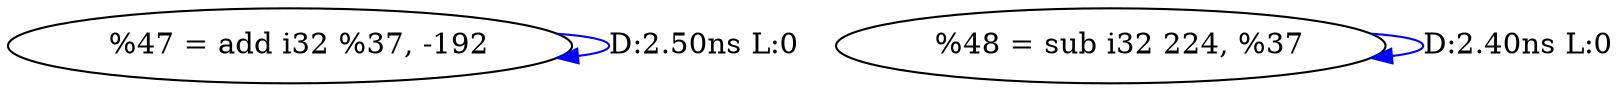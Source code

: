 digraph {
Node0x3103e30[label="  %47 = add i32 %37, -192"];
Node0x3103e30 -> Node0x3103e30[label="D:2.50ns L:0",color=blue];
Node0x3103f10[label="  %48 = sub i32 224, %37"];
Node0x3103f10 -> Node0x3103f10[label="D:2.40ns L:0",color=blue];
}
